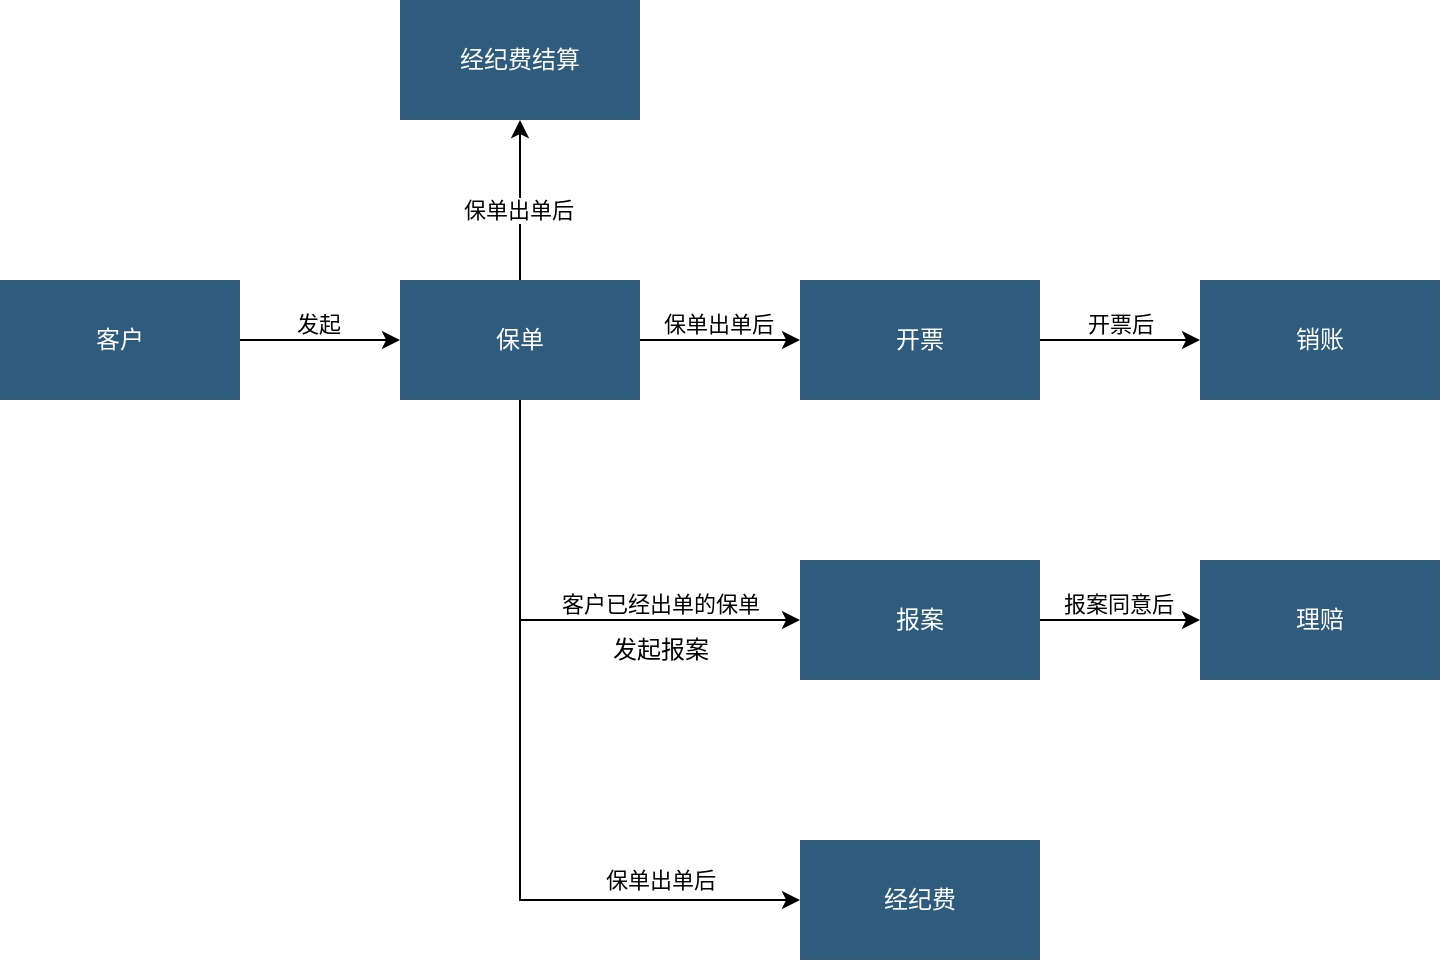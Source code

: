 <mxfile version="26.0.4">
  <diagram id="07fea595-8f29-1299-0266-81d95cde20df" name="Page-1">
    <mxGraphModel dx="1434" dy="795" grid="1" gridSize="10" guides="1" tooltips="1" connect="1" arrows="1" fold="1" page="1" pageScale="1" pageWidth="1169" pageHeight="827" background="#ffffff" math="0" shadow="0">
      <root>
        <mxCell id="0" />
        <mxCell id="1" parent="0" />
        <mxCell id="X1X3XEr7luvwnBy98g93-220" value="" style="edgeStyle=orthogonalEdgeStyle;rounded=0;orthogonalLoop=1;jettySize=auto;html=1;" edge="1" parent="1" source="X1X3XEr7luvwnBy98g93-218" target="X1X3XEr7luvwnBy98g93-219">
          <mxGeometry relative="1" as="geometry" />
        </mxCell>
        <mxCell id="X1X3XEr7luvwnBy98g93-233" value="Text" style="edgeLabel;html=1;align=center;verticalAlign=middle;resizable=0;points=[];" vertex="1" connectable="0" parent="X1X3XEr7luvwnBy98g93-220">
          <mxGeometry x="0.1" y="-1" relative="1" as="geometry">
            <mxPoint x="-4" y="-9" as="offset" />
          </mxGeometry>
        </mxCell>
        <mxCell id="X1X3XEr7luvwnBy98g93-234" value="发起" style="edgeLabel;html=1;align=center;verticalAlign=middle;resizable=0;points=[];" vertex="1" connectable="0" parent="X1X3XEr7luvwnBy98g93-220">
          <mxGeometry x="-0.025" y="9" relative="1" as="geometry">
            <mxPoint y="1" as="offset" />
          </mxGeometry>
        </mxCell>
        <mxCell id="X1X3XEr7luvwnBy98g93-218" value="客户" style="whiteSpace=wrap;shadow=0;fontColor=#FFFFFF;fontFamily=Helvetica;fontStyle=0;html=1;fontSize=12;plain-purple;strokeColor=none;fillColor=#2f5b7c;gradientColor=none;spacing=6;verticalAlign=middle;" vertex="1" parent="1">
          <mxGeometry x="40" y="180" width="120" height="60" as="geometry" />
        </mxCell>
        <mxCell id="X1X3XEr7luvwnBy98g93-222" value="" style="edgeStyle=orthogonalEdgeStyle;rounded=0;orthogonalLoop=1;jettySize=auto;html=1;" edge="1" parent="1" source="X1X3XEr7luvwnBy98g93-219" target="X1X3XEr7luvwnBy98g93-221">
          <mxGeometry relative="1" as="geometry" />
        </mxCell>
        <mxCell id="X1X3XEr7luvwnBy98g93-237" value="保单出单后" style="edgeLabel;html=1;align=center;verticalAlign=middle;resizable=0;points=[];" vertex="1" connectable="0" parent="X1X3XEr7luvwnBy98g93-222">
          <mxGeometry x="-0.025" relative="1" as="geometry">
            <mxPoint y="-8" as="offset" />
          </mxGeometry>
        </mxCell>
        <mxCell id="X1X3XEr7luvwnBy98g93-230" value="" style="edgeStyle=orthogonalEdgeStyle;rounded=0;orthogonalLoop=1;jettySize=auto;html=1;" edge="1" parent="1" source="X1X3XEr7luvwnBy98g93-219" target="X1X3XEr7luvwnBy98g93-229">
          <mxGeometry relative="1" as="geometry" />
        </mxCell>
        <mxCell id="X1X3XEr7luvwnBy98g93-235" value="保单出单后" style="edgeLabel;html=1;align=center;verticalAlign=middle;resizable=0;points=[];" vertex="1" connectable="0" parent="X1X3XEr7luvwnBy98g93-230">
          <mxGeometry x="-0.087" y="1" relative="1" as="geometry">
            <mxPoint y="1" as="offset" />
          </mxGeometry>
        </mxCell>
        <mxCell id="X1X3XEr7luvwnBy98g93-239" style="edgeStyle=orthogonalEdgeStyle;rounded=0;orthogonalLoop=1;jettySize=auto;html=1;exitX=0.5;exitY=1;exitDx=0;exitDy=0;entryX=0;entryY=0.5;entryDx=0;entryDy=0;" edge="1" parent="1" source="X1X3XEr7luvwnBy98g93-219" target="X1X3XEr7luvwnBy98g93-225">
          <mxGeometry relative="1" as="geometry" />
        </mxCell>
        <mxCell id="X1X3XEr7luvwnBy98g93-240" value="客户已经出单的保单" style="edgeLabel;html=1;align=center;verticalAlign=middle;resizable=0;points=[];" vertex="1" connectable="0" parent="X1X3XEr7luvwnBy98g93-239">
          <mxGeometry x="0.344" y="-2" relative="1" as="geometry">
            <mxPoint x="12" y="-10" as="offset" />
          </mxGeometry>
        </mxCell>
        <mxCell id="X1X3XEr7luvwnBy98g93-245" style="edgeStyle=orthogonalEdgeStyle;rounded=0;orthogonalLoop=1;jettySize=auto;html=1;exitX=0.5;exitY=1;exitDx=0;exitDy=0;entryX=0;entryY=0.5;entryDx=0;entryDy=0;" edge="1" parent="1" source="X1X3XEr7luvwnBy98g93-219" target="X1X3XEr7luvwnBy98g93-244">
          <mxGeometry relative="1" as="geometry" />
        </mxCell>
        <mxCell id="X1X3XEr7luvwnBy98g93-246" value="保单出单后" style="edgeLabel;html=1;align=center;verticalAlign=middle;resizable=0;points=[];" vertex="1" connectable="0" parent="X1X3XEr7luvwnBy98g93-245">
          <mxGeometry x="0.636" y="3" relative="1" as="geometry">
            <mxPoint x="1" y="-7" as="offset" />
          </mxGeometry>
        </mxCell>
        <mxCell id="X1X3XEr7luvwnBy98g93-219" value="保单" style="whiteSpace=wrap;shadow=0;fontColor=#FFFFFF;fontFamily=Helvetica;fontStyle=0;html=1;fontSize=12;plain-purple;strokeColor=none;fillColor=#2f5b7c;gradientColor=none;spacing=6;verticalAlign=middle;" vertex="1" parent="1">
          <mxGeometry x="240" y="180" width="120" height="60" as="geometry" />
        </mxCell>
        <mxCell id="X1X3XEr7luvwnBy98g93-224" value="" style="edgeStyle=orthogonalEdgeStyle;rounded=0;orthogonalLoop=1;jettySize=auto;html=1;" edge="1" parent="1" source="X1X3XEr7luvwnBy98g93-221" target="X1X3XEr7luvwnBy98g93-223">
          <mxGeometry relative="1" as="geometry" />
        </mxCell>
        <mxCell id="X1X3XEr7luvwnBy98g93-238" value="开票后" style="edgeLabel;html=1;align=center;verticalAlign=middle;resizable=0;points=[];" vertex="1" connectable="0" parent="X1X3XEr7luvwnBy98g93-224">
          <mxGeometry x="-0.075" y="3" relative="1" as="geometry">
            <mxPoint x="3" y="-5" as="offset" />
          </mxGeometry>
        </mxCell>
        <mxCell id="X1X3XEr7luvwnBy98g93-221" value="开票" style="whiteSpace=wrap;shadow=0;fontColor=#FFFFFF;fontFamily=Helvetica;fontStyle=0;html=1;fontSize=12;plain-purple;strokeColor=none;fillColor=#2f5b7c;gradientColor=none;spacing=6;verticalAlign=middle;" vertex="1" parent="1">
          <mxGeometry x="440" y="180" width="120" height="60" as="geometry" />
        </mxCell>
        <mxCell id="X1X3XEr7luvwnBy98g93-223" value="销账" style="whiteSpace=wrap;shadow=0;fontColor=#FFFFFF;fontFamily=Helvetica;fontStyle=0;html=1;fontSize=12;plain-purple;strokeColor=none;fillColor=#2f5b7c;gradientColor=none;spacing=6;verticalAlign=middle;" vertex="1" parent="1">
          <mxGeometry x="640" y="180" width="120" height="60" as="geometry" />
        </mxCell>
        <mxCell id="X1X3XEr7luvwnBy98g93-232" value="" style="edgeStyle=orthogonalEdgeStyle;rounded=0;orthogonalLoop=1;jettySize=auto;html=1;" edge="1" parent="1" source="X1X3XEr7luvwnBy98g93-225" target="X1X3XEr7luvwnBy98g93-231">
          <mxGeometry relative="1" as="geometry" />
        </mxCell>
        <mxCell id="X1X3XEr7luvwnBy98g93-242" value="报案同意后" style="edgeLabel;html=1;align=center;verticalAlign=middle;resizable=0;points=[];" vertex="1" connectable="0" parent="X1X3XEr7luvwnBy98g93-232">
          <mxGeometry x="-0.025" y="1" relative="1" as="geometry">
            <mxPoint y="-7" as="offset" />
          </mxGeometry>
        </mxCell>
        <mxCell id="X1X3XEr7luvwnBy98g93-225" value="报案" style="whiteSpace=wrap;shadow=0;fontColor=#FFFFFF;fontFamily=Helvetica;fontStyle=0;html=1;fontSize=12;plain-purple;strokeColor=none;fillColor=#2f5b7c;gradientColor=none;spacing=6;verticalAlign=middle;" vertex="1" parent="1">
          <mxGeometry x="440" y="320" width="120" height="60" as="geometry" />
        </mxCell>
        <mxCell id="X1X3XEr7luvwnBy98g93-229" value="经纪费结算" style="whiteSpace=wrap;shadow=0;fontColor=#FFFFFF;fontFamily=Helvetica;fontStyle=0;html=1;fontSize=12;plain-purple;strokeColor=none;fillColor=#2f5b7c;gradientColor=none;spacing=6;verticalAlign=middle;" vertex="1" parent="1">
          <mxGeometry x="240" y="40" width="120" height="60" as="geometry" />
        </mxCell>
        <mxCell id="X1X3XEr7luvwnBy98g93-231" value="理赔" style="whiteSpace=wrap;shadow=0;fontColor=#FFFFFF;fontFamily=Helvetica;fontStyle=0;html=1;fontSize=12;plain-purple;strokeColor=none;fillColor=#2f5b7c;gradientColor=none;spacing=6;verticalAlign=middle;" vertex="1" parent="1">
          <mxGeometry x="640" y="320" width="120" height="60" as="geometry" />
        </mxCell>
        <mxCell id="X1X3XEr7luvwnBy98g93-241" value="发起报案" style="text;html=1;align=center;verticalAlign=middle;resizable=0;points=[];autosize=1;strokeColor=none;fillColor=none;" vertex="1" parent="1">
          <mxGeometry x="335" y="350" width="70" height="30" as="geometry" />
        </mxCell>
        <mxCell id="X1X3XEr7luvwnBy98g93-244" value="经纪费" style="whiteSpace=wrap;shadow=0;fontColor=#FFFFFF;fontFamily=Helvetica;fontStyle=0;html=1;fontSize=12;plain-purple;strokeColor=none;fillColor=#2f5b7c;gradientColor=none;spacing=6;verticalAlign=middle;" vertex="1" parent="1">
          <mxGeometry x="440" y="460" width="120" height="60" as="geometry" />
        </mxCell>
      </root>
    </mxGraphModel>
  </diagram>
</mxfile>
